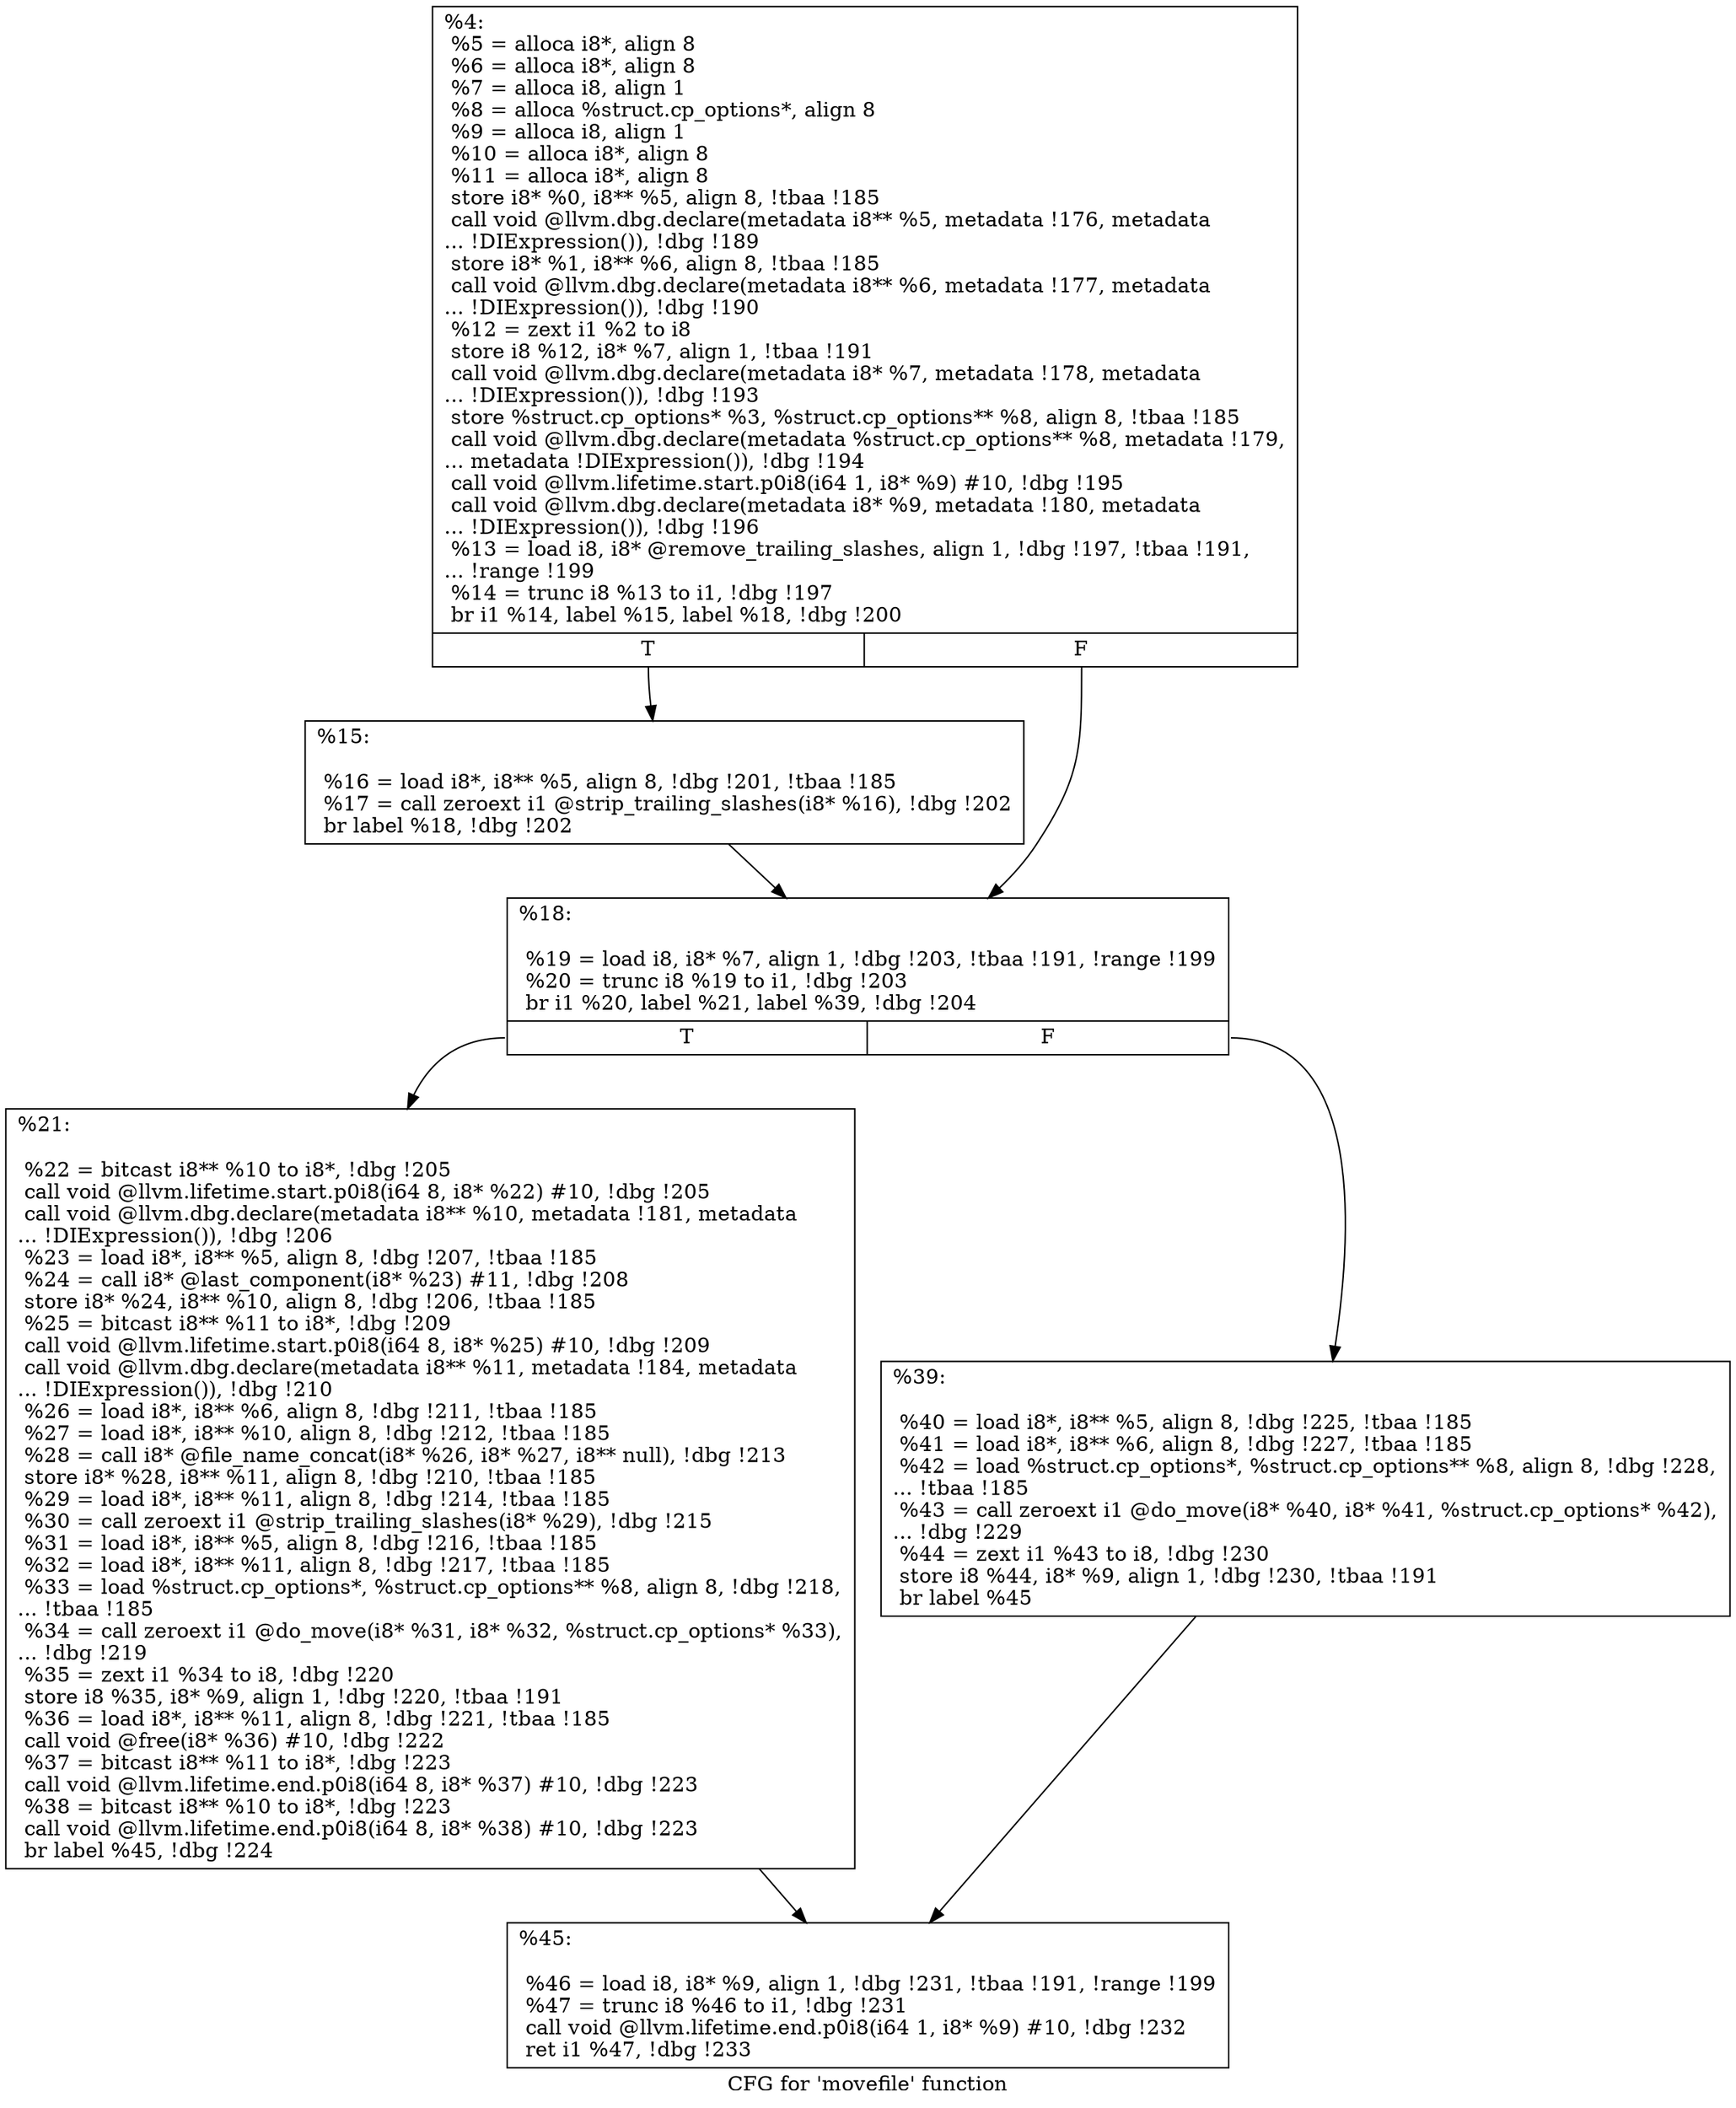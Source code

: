 digraph "CFG for 'movefile' function" {
	label="CFG for 'movefile' function";

	Node0x281a440 [shape=record,label="{%4:\l  %5 = alloca i8*, align 8\l  %6 = alloca i8*, align 8\l  %7 = alloca i8, align 1\l  %8 = alloca %struct.cp_options*, align 8\l  %9 = alloca i8, align 1\l  %10 = alloca i8*, align 8\l  %11 = alloca i8*, align 8\l  store i8* %0, i8** %5, align 8, !tbaa !185\l  call void @llvm.dbg.declare(metadata i8** %5, metadata !176, metadata\l... !DIExpression()), !dbg !189\l  store i8* %1, i8** %6, align 8, !tbaa !185\l  call void @llvm.dbg.declare(metadata i8** %6, metadata !177, metadata\l... !DIExpression()), !dbg !190\l  %12 = zext i1 %2 to i8\l  store i8 %12, i8* %7, align 1, !tbaa !191\l  call void @llvm.dbg.declare(metadata i8* %7, metadata !178, metadata\l... !DIExpression()), !dbg !193\l  store %struct.cp_options* %3, %struct.cp_options** %8, align 8, !tbaa !185\l  call void @llvm.dbg.declare(metadata %struct.cp_options** %8, metadata !179,\l... metadata !DIExpression()), !dbg !194\l  call void @llvm.lifetime.start.p0i8(i64 1, i8* %9) #10, !dbg !195\l  call void @llvm.dbg.declare(metadata i8* %9, metadata !180, metadata\l... !DIExpression()), !dbg !196\l  %13 = load i8, i8* @remove_trailing_slashes, align 1, !dbg !197, !tbaa !191,\l... !range !199\l  %14 = trunc i8 %13 to i1, !dbg !197\l  br i1 %14, label %15, label %18, !dbg !200\l|{<s0>T|<s1>F}}"];
	Node0x281a440:s0 -> Node0x2839fa0;
	Node0x281a440:s1 -> Node0x283a0e0;
	Node0x2839fa0 [shape=record,label="{%15:\l\l  %16 = load i8*, i8** %5, align 8, !dbg !201, !tbaa !185\l  %17 = call zeroext i1 @strip_trailing_slashes(i8* %16), !dbg !202\l  br label %18, !dbg !202\l}"];
	Node0x2839fa0 -> Node0x283a0e0;
	Node0x283a0e0 [shape=record,label="{%18:\l\l  %19 = load i8, i8* %7, align 1, !dbg !203, !tbaa !191, !range !199\l  %20 = trunc i8 %19 to i1, !dbg !203\l  br i1 %20, label %21, label %39, !dbg !204\l|{<s0>T|<s1>F}}"];
	Node0x283a0e0:s0 -> Node0x283a130;
	Node0x283a0e0:s1 -> Node0x283a180;
	Node0x283a130 [shape=record,label="{%21:\l\l  %22 = bitcast i8** %10 to i8*, !dbg !205\l  call void @llvm.lifetime.start.p0i8(i64 8, i8* %22) #10, !dbg !205\l  call void @llvm.dbg.declare(metadata i8** %10, metadata !181, metadata\l... !DIExpression()), !dbg !206\l  %23 = load i8*, i8** %5, align 8, !dbg !207, !tbaa !185\l  %24 = call i8* @last_component(i8* %23) #11, !dbg !208\l  store i8* %24, i8** %10, align 8, !dbg !206, !tbaa !185\l  %25 = bitcast i8** %11 to i8*, !dbg !209\l  call void @llvm.lifetime.start.p0i8(i64 8, i8* %25) #10, !dbg !209\l  call void @llvm.dbg.declare(metadata i8** %11, metadata !184, metadata\l... !DIExpression()), !dbg !210\l  %26 = load i8*, i8** %6, align 8, !dbg !211, !tbaa !185\l  %27 = load i8*, i8** %10, align 8, !dbg !212, !tbaa !185\l  %28 = call i8* @file_name_concat(i8* %26, i8* %27, i8** null), !dbg !213\l  store i8* %28, i8** %11, align 8, !dbg !210, !tbaa !185\l  %29 = load i8*, i8** %11, align 8, !dbg !214, !tbaa !185\l  %30 = call zeroext i1 @strip_trailing_slashes(i8* %29), !dbg !215\l  %31 = load i8*, i8** %5, align 8, !dbg !216, !tbaa !185\l  %32 = load i8*, i8** %11, align 8, !dbg !217, !tbaa !185\l  %33 = load %struct.cp_options*, %struct.cp_options** %8, align 8, !dbg !218,\l... !tbaa !185\l  %34 = call zeroext i1 @do_move(i8* %31, i8* %32, %struct.cp_options* %33),\l... !dbg !219\l  %35 = zext i1 %34 to i8, !dbg !220\l  store i8 %35, i8* %9, align 1, !dbg !220, !tbaa !191\l  %36 = load i8*, i8** %11, align 8, !dbg !221, !tbaa !185\l  call void @free(i8* %36) #10, !dbg !222\l  %37 = bitcast i8** %11 to i8*, !dbg !223\l  call void @llvm.lifetime.end.p0i8(i64 8, i8* %37) #10, !dbg !223\l  %38 = bitcast i8** %10 to i8*, !dbg !223\l  call void @llvm.lifetime.end.p0i8(i64 8, i8* %38) #10, !dbg !223\l  br label %45, !dbg !224\l}"];
	Node0x283a130 -> Node0x283a1d0;
	Node0x283a180 [shape=record,label="{%39:\l\l  %40 = load i8*, i8** %5, align 8, !dbg !225, !tbaa !185\l  %41 = load i8*, i8** %6, align 8, !dbg !227, !tbaa !185\l  %42 = load %struct.cp_options*, %struct.cp_options** %8, align 8, !dbg !228,\l... !tbaa !185\l  %43 = call zeroext i1 @do_move(i8* %40, i8* %41, %struct.cp_options* %42),\l... !dbg !229\l  %44 = zext i1 %43 to i8, !dbg !230\l  store i8 %44, i8* %9, align 1, !dbg !230, !tbaa !191\l  br label %45\l}"];
	Node0x283a180 -> Node0x283a1d0;
	Node0x283a1d0 [shape=record,label="{%45:\l\l  %46 = load i8, i8* %9, align 1, !dbg !231, !tbaa !191, !range !199\l  %47 = trunc i8 %46 to i1, !dbg !231\l  call void @llvm.lifetime.end.p0i8(i64 1, i8* %9) #10, !dbg !232\l  ret i1 %47, !dbg !233\l}"];
}
